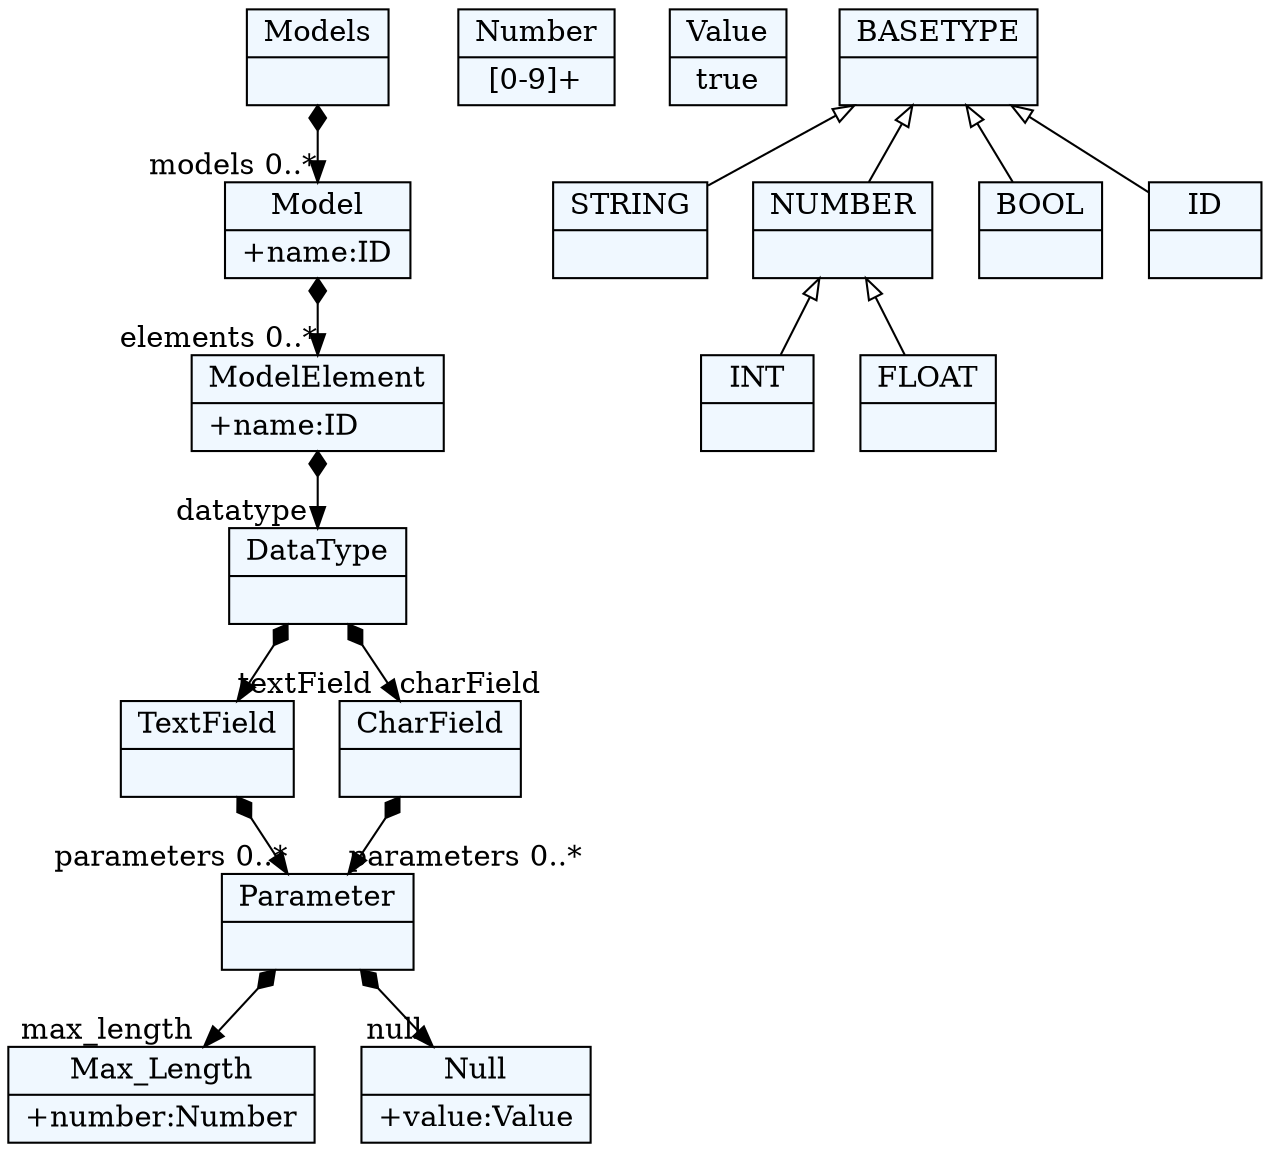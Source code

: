 
    digraph xtext {
    fontname = "Bitstream Vera Sans"
    fontsize = 8
    node[
        shape=record,
        style=filled,
        fillcolor=aliceblue
    ]
    nodesep = 0.3
    edge[dir=black,arrowtail=empty]


52306912 -> 52307384[arrowtail=diamond, dir=both, headlabel="models 0..*"]
52306912[ label="{Models|}"]

52307856 -> 52308328[arrowtail=diamond, dir=both, headlabel="datatype "]
52307856[ label="{ModelElement|+name:ID\l}"]

52442080[ label="{Number|[0-9]+}"]

52443024[ label="{Value|true}"]

52308328 -> 52308800[arrowtail=diamond, dir=both, headlabel="textField "]
52308328 -> 52309272[arrowtail=diamond, dir=both, headlabel="charField "]
52308328[ label="{DataType|}"]

52441608[ label="{Max_Length|+number:Number\l}"]

52309272 -> 52441136[arrowtail=diamond, dir=both, headlabel="parameters 0..*"]
52309272[ label="{CharField|}"]

52307384 -> 52307856[arrowtail=diamond, dir=both, headlabel="elements 0..*"]
52307384[ label="{Model|+name:ID\l}"]

52442552[ label="{Null|+value:Value\l}"]

52441136 -> 52442552[arrowtail=diamond, dir=both, headlabel="null "]
52441136 -> 52441608[arrowtail=diamond, dir=both, headlabel="max_length "]
52441136[ label="{Parameter|}"]

52308800 -> 52441136[arrowtail=diamond, dir=both, headlabel="parameters 0..*"]
52308800[ label="{TextField|}"]

52295568[ label="{STRING|}"]

52306440[ label="{BASETYPE|}"]
52306440 -> 52305968 [dir=back]
52306440 -> 52296040 [dir=back]
52306440 -> 52295096 [dir=back]
52306440 -> 52295568 [dir=back]

52296512[ label="{INT|}"]

52296984[ label="{FLOAT|}"]

52305968[ label="{NUMBER|}"]
52305968 -> 52296984 [dir=back]
52305968 -> 52296512 [dir=back]

52296040[ label="{BOOL|}"]

52295096[ label="{ID|}"]


}
